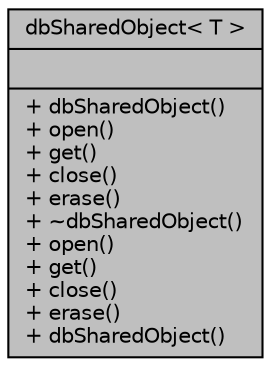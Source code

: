 digraph "dbSharedObject&lt; T &gt;"
{
 // INTERACTIVE_SVG=YES
 // LATEX_PDF_SIZE
  edge [fontname="Helvetica",fontsize="10",labelfontname="Helvetica",labelfontsize="10"];
  node [fontname="Helvetica",fontsize="10",shape=record];
  Node1 [label="{dbSharedObject\< T \>\n||+ dbSharedObject()\l+ open()\l+ get()\l+ close()\l+ erase()\l+ ~dbSharedObject()\l+ open()\l+ get()\l+ close()\l+ erase()\l+ dbSharedObject()\l}",height=0.2,width=0.4,color="black", fillcolor="grey75", style="filled", fontcolor="black",tooltip=" "];
}

